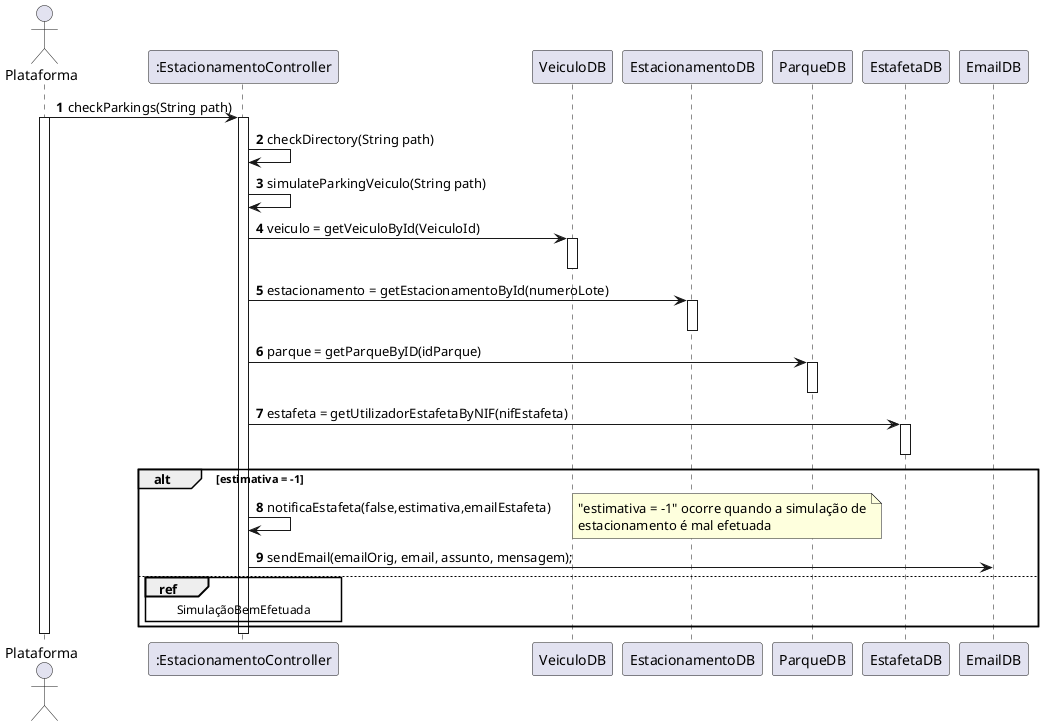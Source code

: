 @startuml
autonumber

actor "Plataforma" as MAIN
participant ":EstacionamentoController" as NCONT

MAIN -> NCONT: checkParkings(String path)
activate MAIN
activate NCONT

NCONT -> NCONT: checkDirectory(String path)
NCONT -> NCONT: simulateParkingVeiculo(String path)
NCONT -> "VeiculoDB": veiculo = getVeiculoById(VeiculoId)
activate "VeiculoDB"
deactivate "VeiculoDB"
NCONT -> "EstacionamentoDB": estacionamento = getEstacionamentoById(numeroLote)
activate "EstacionamentoDB"
deactivate "EstacionamentoDB"
NCONT -> "ParqueDB": parque = getParqueByID(idParque)
activate "ParqueDB"
deactivate "ParqueDB"
NCONT -> "EstafetaDB": estafeta = getUtilizadorEstafetaByNIF(nifEstafeta)
activate "EstafetaDB"
deactivate "EstafetaDB"

alt estimativa = -1
    NCONT -> NCONT: notificaEstafeta(false,estimativa,emailEstafeta)
    note right: "estimativa = -1" ocorre quando a simulação de\nestacionamento é mal efetuada
    NCONT -> "EmailDB": sendEmail(emailOrig, email, assunto, mensagem);
else
    ref over NCONT
    SimulaçãoBemEfetuada
    end ref
end
deactivate MAIN
deactivate NCONT
@enduml